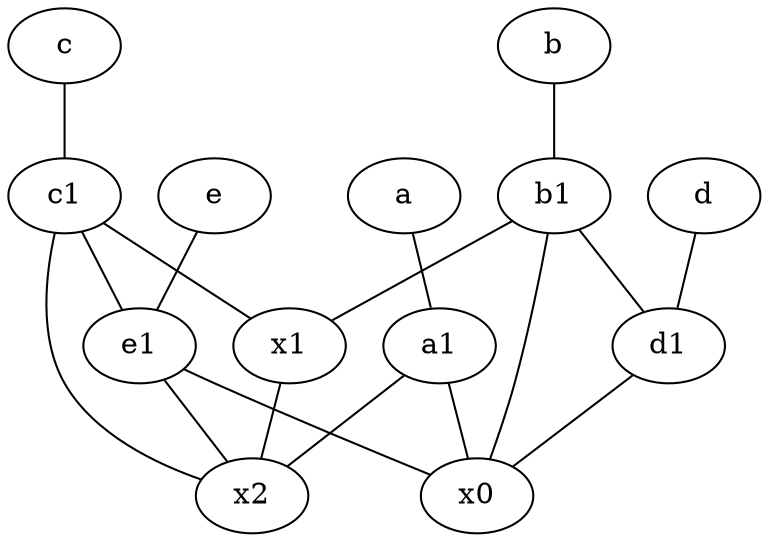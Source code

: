 graph {
	node [labelfontsize=50]
	a1 [labelfontsize=50 pos="8,3!"]
	x1 [labelfontsize=50]
	d1 [labelfontsize=50 pos="3,5!"]
	c [labelfontsize=50 pos="4.5,2!"]
	a [labelfontsize=50 pos="8,2!"]
	b1 [labelfontsize=50 pos="9,4!"]
	d [labelfontsize=50 pos="2,5!"]
	x0 [labelfontsize=50]
	b [labelfontsize=50 pos="10,4!"]
	e [labelfontsize=50 pos="7,9!"]
	c1 [labelfontsize=50 pos="4.5,3!"]
	x2 [labelfontsize=50]
	e1 [labelfontsize=50 pos="7,7!"]
	b1 -- d1
	b1 -- x0
	a1 -- x2
	a -- a1
	d -- d1
	e -- e1
	c1 -- x1
	e1 -- x0
	a1 -- x0
	c1 -- x2
	b -- b1
	x1 -- x2
	c -- c1
	e1 -- x2
	b1 -- x1
	c1 -- e1
	d1 -- x0
}
